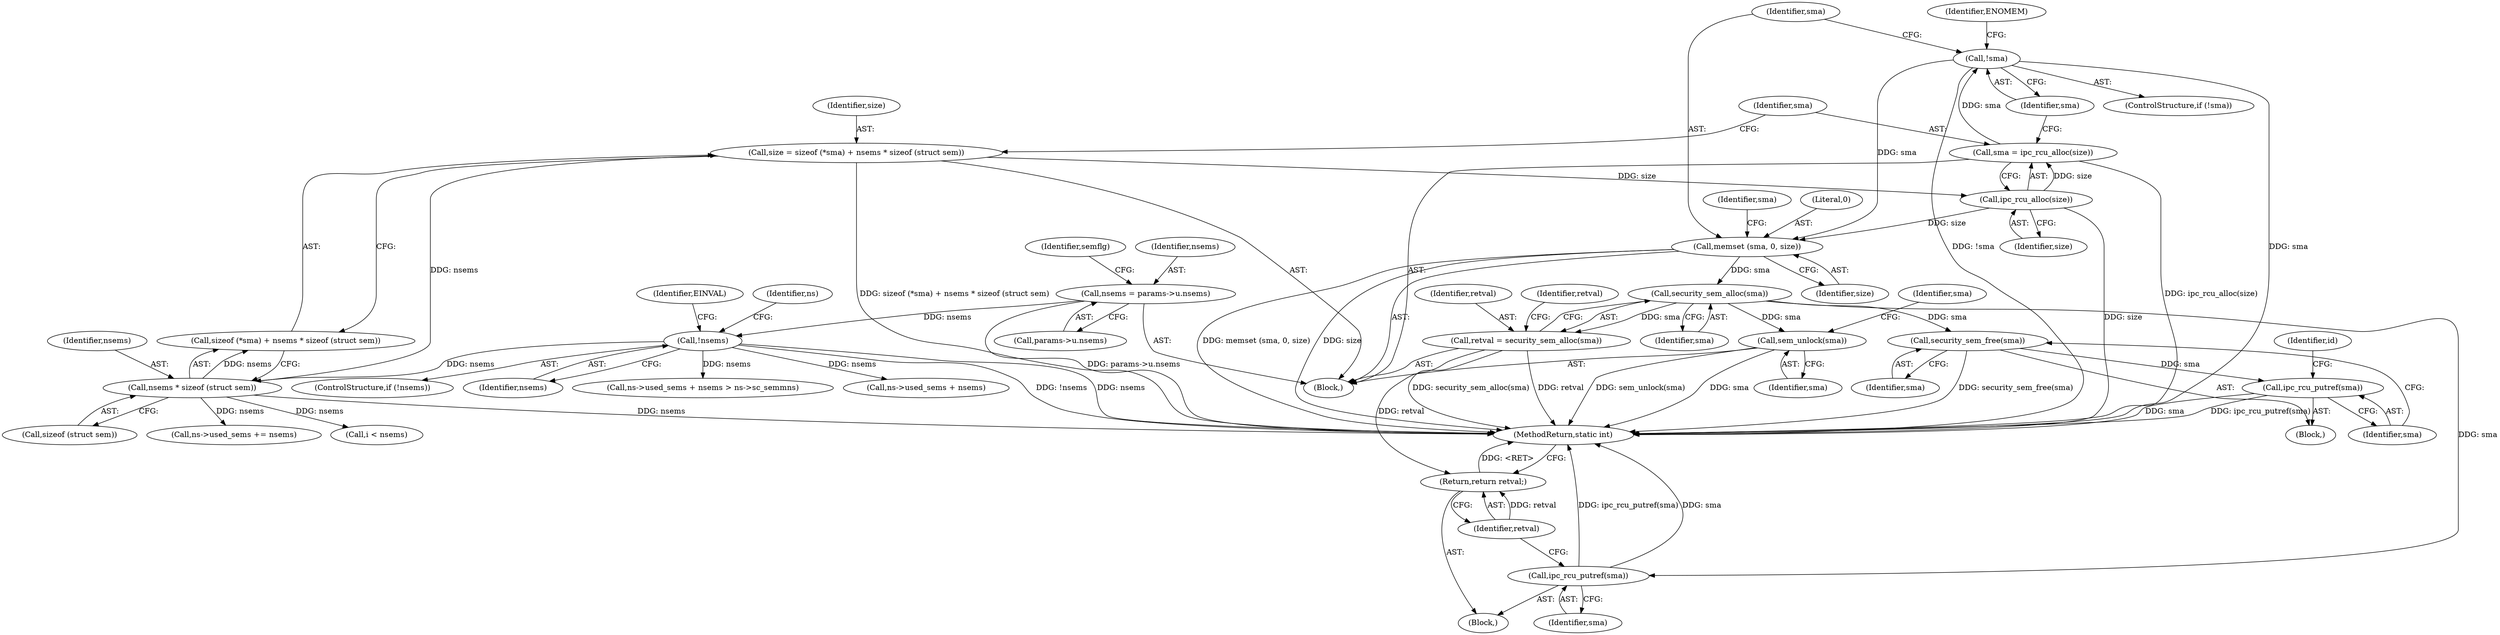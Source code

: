 digraph "1_linux_6062a8dc0517bce23e3c2f7d2fea5e22411269a3_4@API" {
"1000169" [label="(Call,memset (sma, 0, size))"];
"1000163" [label="(Call,!sma)"];
"1000158" [label="(Call,sma = ipc_rcu_alloc(size))"];
"1000160" [label="(Call,ipc_rcu_alloc(size))"];
"1000148" [label="(Call,size = sizeof (*sma) + nsems * sizeof (struct sem))"];
"1000154" [label="(Call,nsems * sizeof (struct sem))"];
"1000130" [label="(Call,!nsems)"];
"1000115" [label="(Call,nsems = params->u.nsems)"];
"1000198" [label="(Call,security_sem_alloc(sma))"];
"1000196" [label="(Call,retval = security_sem_alloc(sma))"];
"1000205" [label="(Return,return retval;)"];
"1000203" [label="(Call,ipc_rcu_putref(sma))"];
"1000225" [label="(Call,security_sem_free(sma))"];
"1000227" [label="(Call,ipc_rcu_putref(sma))"];
"1000289" [label="(Call,sem_unlock(sma))"];
"1000129" [label="(ControlStructure,if (!nsems))"];
"1000116" [label="(Identifier,nsems)"];
"1000226" [label="(Identifier,sma)"];
"1000131" [label="(Identifier,nsems)"];
"1000162" [label="(ControlStructure,if (!sma))"];
"1000230" [label="(Identifier,id)"];
"1000198" [label="(Call,security_sem_alloc(sma))"];
"1000155" [label="(Identifier,nsems)"];
"1000199" [label="(Identifier,sma)"];
"1000172" [label="(Identifier,size)"];
"1000160" [label="(Call,ipc_rcu_alloc(size))"];
"1000148" [label="(Call,size = sizeof (*sma) + nsems * sizeof (struct sem))"];
"1000139" [label="(Identifier,ns)"];
"1000163" [label="(Call,!sma)"];
"1000169" [label="(Call,memset (sma, 0, size))"];
"1000168" [label="(Identifier,ENOMEM)"];
"1000149" [label="(Identifier,size)"];
"1000206" [label="(Identifier,retval)"];
"1000204" [label="(Identifier,sma)"];
"1000197" [label="(Identifier,retval)"];
"1000224" [label="(Block,)"];
"1000154" [label="(Call,nsems * sizeof (struct sem))"];
"1000170" [label="(Identifier,sma)"];
"1000134" [label="(Identifier,EINVAL)"];
"1000136" [label="(Call,ns->used_sems + nsems > ns->sc_semmns)"];
"1000124" [label="(Identifier,semflg)"];
"1000228" [label="(Identifier,sma)"];
"1000176" [label="(Identifier,sma)"];
"1000203" [label="(Call,ipc_rcu_putref(sma))"];
"1000205" [label="(Return,return retval;)"];
"1000150" [label="(Call,sizeof (*sma) + nsems * sizeof (struct sem))"];
"1000137" [label="(Call,ns->used_sems + nsems)"];
"1000164" [label="(Identifier,sma)"];
"1000156" [label="(Call,sizeof (struct sem))"];
"1000130" [label="(Call,!nsems)"];
"1000115" [label="(Call,nsems = params->u.nsems)"];
"1000161" [label="(Identifier,size)"];
"1000202" [label="(Block,)"];
"1000196" [label="(Call,retval = security_sem_alloc(sma))"];
"1000159" [label="(Identifier,sma)"];
"1000231" [label="(Call,ns->used_sems += nsems)"];
"1000201" [label="(Identifier,retval)"];
"1000290" [label="(Identifier,sma)"];
"1000103" [label="(Block,)"];
"1000225" [label="(Call,security_sem_free(sma))"];
"1000250" [label="(Call,i < nsems)"];
"1000171" [label="(Literal,0)"];
"1000294" [label="(Identifier,sma)"];
"1000227" [label="(Call,ipc_rcu_putref(sma))"];
"1000289" [label="(Call,sem_unlock(sma))"];
"1000297" [label="(MethodReturn,static int)"];
"1000158" [label="(Call,sma = ipc_rcu_alloc(size))"];
"1000117" [label="(Call,params->u.nsems)"];
"1000169" -> "1000103"  [label="AST: "];
"1000169" -> "1000172"  [label="CFG: "];
"1000170" -> "1000169"  [label="AST: "];
"1000171" -> "1000169"  [label="AST: "];
"1000172" -> "1000169"  [label="AST: "];
"1000176" -> "1000169"  [label="CFG: "];
"1000169" -> "1000297"  [label="DDG: size"];
"1000169" -> "1000297"  [label="DDG: memset (sma, 0, size)"];
"1000163" -> "1000169"  [label="DDG: sma"];
"1000160" -> "1000169"  [label="DDG: size"];
"1000169" -> "1000198"  [label="DDG: sma"];
"1000163" -> "1000162"  [label="AST: "];
"1000163" -> "1000164"  [label="CFG: "];
"1000164" -> "1000163"  [label="AST: "];
"1000168" -> "1000163"  [label="CFG: "];
"1000170" -> "1000163"  [label="CFG: "];
"1000163" -> "1000297"  [label="DDG: sma"];
"1000163" -> "1000297"  [label="DDG: !sma"];
"1000158" -> "1000163"  [label="DDG: sma"];
"1000158" -> "1000103"  [label="AST: "];
"1000158" -> "1000160"  [label="CFG: "];
"1000159" -> "1000158"  [label="AST: "];
"1000160" -> "1000158"  [label="AST: "];
"1000164" -> "1000158"  [label="CFG: "];
"1000158" -> "1000297"  [label="DDG: ipc_rcu_alloc(size)"];
"1000160" -> "1000158"  [label="DDG: size"];
"1000160" -> "1000161"  [label="CFG: "];
"1000161" -> "1000160"  [label="AST: "];
"1000160" -> "1000297"  [label="DDG: size"];
"1000148" -> "1000160"  [label="DDG: size"];
"1000148" -> "1000103"  [label="AST: "];
"1000148" -> "1000150"  [label="CFG: "];
"1000149" -> "1000148"  [label="AST: "];
"1000150" -> "1000148"  [label="AST: "];
"1000159" -> "1000148"  [label="CFG: "];
"1000148" -> "1000297"  [label="DDG: sizeof (*sma) + nsems * sizeof (struct sem)"];
"1000154" -> "1000148"  [label="DDG: nsems"];
"1000154" -> "1000150"  [label="AST: "];
"1000154" -> "1000156"  [label="CFG: "];
"1000155" -> "1000154"  [label="AST: "];
"1000156" -> "1000154"  [label="AST: "];
"1000150" -> "1000154"  [label="CFG: "];
"1000154" -> "1000297"  [label="DDG: nsems"];
"1000154" -> "1000150"  [label="DDG: nsems"];
"1000130" -> "1000154"  [label="DDG: nsems"];
"1000154" -> "1000231"  [label="DDG: nsems"];
"1000154" -> "1000250"  [label="DDG: nsems"];
"1000130" -> "1000129"  [label="AST: "];
"1000130" -> "1000131"  [label="CFG: "];
"1000131" -> "1000130"  [label="AST: "];
"1000134" -> "1000130"  [label="CFG: "];
"1000139" -> "1000130"  [label="CFG: "];
"1000130" -> "1000297"  [label="DDG: !nsems"];
"1000130" -> "1000297"  [label="DDG: nsems"];
"1000115" -> "1000130"  [label="DDG: nsems"];
"1000130" -> "1000136"  [label="DDG: nsems"];
"1000130" -> "1000137"  [label="DDG: nsems"];
"1000115" -> "1000103"  [label="AST: "];
"1000115" -> "1000117"  [label="CFG: "];
"1000116" -> "1000115"  [label="AST: "];
"1000117" -> "1000115"  [label="AST: "];
"1000124" -> "1000115"  [label="CFG: "];
"1000115" -> "1000297"  [label="DDG: params->u.nsems"];
"1000198" -> "1000196"  [label="AST: "];
"1000198" -> "1000199"  [label="CFG: "];
"1000199" -> "1000198"  [label="AST: "];
"1000196" -> "1000198"  [label="CFG: "];
"1000198" -> "1000196"  [label="DDG: sma"];
"1000198" -> "1000203"  [label="DDG: sma"];
"1000198" -> "1000225"  [label="DDG: sma"];
"1000198" -> "1000289"  [label="DDG: sma"];
"1000196" -> "1000103"  [label="AST: "];
"1000197" -> "1000196"  [label="AST: "];
"1000201" -> "1000196"  [label="CFG: "];
"1000196" -> "1000297"  [label="DDG: retval"];
"1000196" -> "1000297"  [label="DDG: security_sem_alloc(sma)"];
"1000196" -> "1000205"  [label="DDG: retval"];
"1000205" -> "1000202"  [label="AST: "];
"1000205" -> "1000206"  [label="CFG: "];
"1000206" -> "1000205"  [label="AST: "];
"1000297" -> "1000205"  [label="CFG: "];
"1000205" -> "1000297"  [label="DDG: <RET>"];
"1000206" -> "1000205"  [label="DDG: retval"];
"1000203" -> "1000202"  [label="AST: "];
"1000203" -> "1000204"  [label="CFG: "];
"1000204" -> "1000203"  [label="AST: "];
"1000206" -> "1000203"  [label="CFG: "];
"1000203" -> "1000297"  [label="DDG: ipc_rcu_putref(sma)"];
"1000203" -> "1000297"  [label="DDG: sma"];
"1000225" -> "1000224"  [label="AST: "];
"1000225" -> "1000226"  [label="CFG: "];
"1000226" -> "1000225"  [label="AST: "];
"1000228" -> "1000225"  [label="CFG: "];
"1000225" -> "1000297"  [label="DDG: security_sem_free(sma)"];
"1000225" -> "1000227"  [label="DDG: sma"];
"1000227" -> "1000224"  [label="AST: "];
"1000227" -> "1000228"  [label="CFG: "];
"1000228" -> "1000227"  [label="AST: "];
"1000230" -> "1000227"  [label="CFG: "];
"1000227" -> "1000297"  [label="DDG: ipc_rcu_putref(sma)"];
"1000227" -> "1000297"  [label="DDG: sma"];
"1000289" -> "1000103"  [label="AST: "];
"1000289" -> "1000290"  [label="CFG: "];
"1000290" -> "1000289"  [label="AST: "];
"1000294" -> "1000289"  [label="CFG: "];
"1000289" -> "1000297"  [label="DDG: sma"];
"1000289" -> "1000297"  [label="DDG: sem_unlock(sma)"];
}

